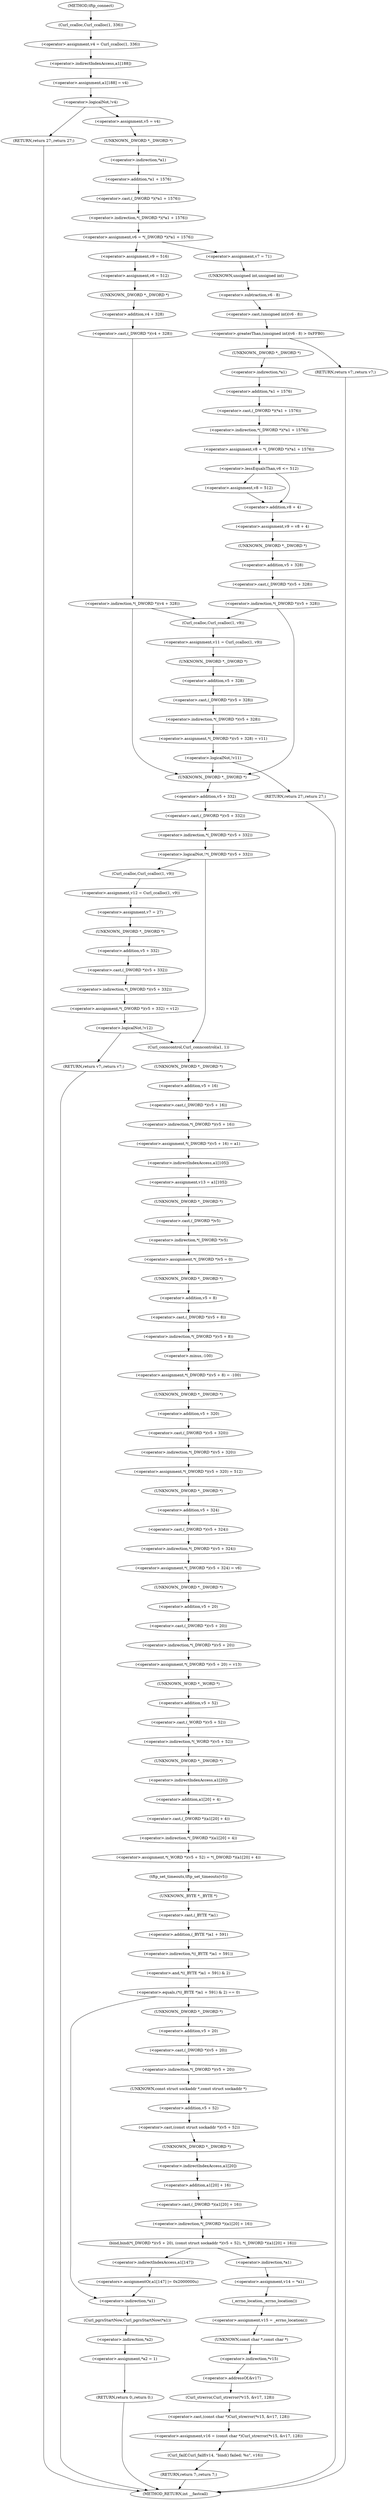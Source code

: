 digraph tftp_connect {  
"1000131" [label = "(<operator>.assignment,v4 = Curl_ccalloc(1, 336))" ]
"1000133" [label = "(Curl_ccalloc,Curl_ccalloc(1, 336))" ]
"1000136" [label = "(<operator>.assignment,a1[188] = v4)" ]
"1000137" [label = "(<operator>.indirectIndexAccess,a1[188])" ]
"1000142" [label = "(<operator>.logicalNot,!v4)" ]
"1000144" [label = "(RETURN,return 27;,return 27;)" ]
"1000146" [label = "(<operator>.assignment,v5 = v4)" ]
"1000149" [label = "(<operator>.assignment,v6 = *(_DWORD *)(*a1 + 1576))" ]
"1000151" [label = "(<operator>.indirection,*(_DWORD *)(*a1 + 1576))" ]
"1000152" [label = "(<operator>.cast,(_DWORD *)(*a1 + 1576))" ]
"1000153" [label = "(UNKNOWN,_DWORD *,_DWORD *)" ]
"1000154" [label = "(<operator>.addition,*a1 + 1576)" ]
"1000155" [label = "(<operator>.indirection,*a1)" ]
"1000161" [label = "(<operator>.assignment,v7 = 71)" ]
"1000165" [label = "(<operator>.greaterThan,(unsigned int)(v6 - 8) > 0xFFB0)" ]
"1000166" [label = "(<operator>.cast,(unsigned int)(v6 - 8))" ]
"1000167" [label = "(UNKNOWN,unsigned int,unsigned int)" ]
"1000168" [label = "(<operator>.subtraction,v6 - 8)" ]
"1000172" [label = "(RETURN,return v7;,return v7;)" ]
"1000174" [label = "(<operator>.assignment,v8 = *(_DWORD *)(*a1 + 1576))" ]
"1000176" [label = "(<operator>.indirection,*(_DWORD *)(*a1 + 1576))" ]
"1000177" [label = "(<operator>.cast,(_DWORD *)(*a1 + 1576))" ]
"1000178" [label = "(UNKNOWN,_DWORD *,_DWORD *)" ]
"1000179" [label = "(<operator>.addition,*a1 + 1576)" ]
"1000180" [label = "(<operator>.indirection,*a1)" ]
"1000184" [label = "(<operator>.lessEqualsThan,v6 <= 512)" ]
"1000187" [label = "(<operator>.assignment,v8 = 512)" ]
"1000190" [label = "(<operator>.assignment,v9 = v8 + 4)" ]
"1000192" [label = "(<operator>.addition,v8 + 4)" ]
"1000196" [label = "(<operator>.indirection,*(_DWORD *)(v5 + 328))" ]
"1000197" [label = "(<operator>.cast,(_DWORD *)(v5 + 328))" ]
"1000198" [label = "(UNKNOWN,_DWORD *,_DWORD *)" ]
"1000199" [label = "(<operator>.addition,v5 + 328)" ]
"1000205" [label = "(<operator>.assignment,v9 = 516)" ]
"1000208" [label = "(<operator>.assignment,v6 = 512)" ]
"1000212" [label = "(<operator>.indirection,*(_DWORD *)(v4 + 328))" ]
"1000213" [label = "(<operator>.cast,(_DWORD *)(v4 + 328))" ]
"1000214" [label = "(UNKNOWN,_DWORD *,_DWORD *)" ]
"1000215" [label = "(<operator>.addition,v4 + 328)" ]
"1000219" [label = "(<operator>.assignment,v11 = Curl_ccalloc(1, v9))" ]
"1000221" [label = "(Curl_ccalloc,Curl_ccalloc(1, v9))" ]
"1000224" [label = "(<operator>.assignment,*(_DWORD *)(v5 + 328) = v11)" ]
"1000225" [label = "(<operator>.indirection,*(_DWORD *)(v5 + 328))" ]
"1000226" [label = "(<operator>.cast,(_DWORD *)(v5 + 328))" ]
"1000227" [label = "(UNKNOWN,_DWORD *,_DWORD *)" ]
"1000228" [label = "(<operator>.addition,v5 + 328)" ]
"1000233" [label = "(<operator>.logicalNot,!v11)" ]
"1000235" [label = "(RETURN,return 27;,return 27;)" ]
"1000239" [label = "(<operator>.logicalNot,!*(_DWORD *)(v5 + 332))" ]
"1000240" [label = "(<operator>.indirection,*(_DWORD *)(v5 + 332))" ]
"1000241" [label = "(<operator>.cast,(_DWORD *)(v5 + 332))" ]
"1000242" [label = "(UNKNOWN,_DWORD *,_DWORD *)" ]
"1000243" [label = "(<operator>.addition,v5 + 332)" ]
"1000247" [label = "(<operator>.assignment,v12 = Curl_ccalloc(1, v9))" ]
"1000249" [label = "(Curl_ccalloc,Curl_ccalloc(1, v9))" ]
"1000252" [label = "(<operator>.assignment,v7 = 27)" ]
"1000255" [label = "(<operator>.assignment,*(_DWORD *)(v5 + 332) = v12)" ]
"1000256" [label = "(<operator>.indirection,*(_DWORD *)(v5 + 332))" ]
"1000257" [label = "(<operator>.cast,(_DWORD *)(v5 + 332))" ]
"1000258" [label = "(UNKNOWN,_DWORD *,_DWORD *)" ]
"1000259" [label = "(<operator>.addition,v5 + 332)" ]
"1000264" [label = "(<operator>.logicalNot,!v12)" ]
"1000266" [label = "(RETURN,return v7;,return v7;)" ]
"1000268" [label = "(Curl_conncontrol,Curl_conncontrol(a1, 1))" ]
"1000271" [label = "(<operator>.assignment,*(_DWORD *)(v5 + 16) = a1)" ]
"1000272" [label = "(<operator>.indirection,*(_DWORD *)(v5 + 16))" ]
"1000273" [label = "(<operator>.cast,(_DWORD *)(v5 + 16))" ]
"1000274" [label = "(UNKNOWN,_DWORD *,_DWORD *)" ]
"1000275" [label = "(<operator>.addition,v5 + 16)" ]
"1000279" [label = "(<operator>.assignment,v13 = a1[105])" ]
"1000281" [label = "(<operator>.indirectIndexAccess,a1[105])" ]
"1000284" [label = "(<operator>.assignment,*(_DWORD *)v5 = 0)" ]
"1000285" [label = "(<operator>.indirection,*(_DWORD *)v5)" ]
"1000286" [label = "(<operator>.cast,(_DWORD *)v5)" ]
"1000287" [label = "(UNKNOWN,_DWORD *,_DWORD *)" ]
"1000290" [label = "(<operator>.assignment,*(_DWORD *)(v5 + 8) = -100)" ]
"1000291" [label = "(<operator>.indirection,*(_DWORD *)(v5 + 8))" ]
"1000292" [label = "(<operator>.cast,(_DWORD *)(v5 + 8))" ]
"1000293" [label = "(UNKNOWN,_DWORD *,_DWORD *)" ]
"1000294" [label = "(<operator>.addition,v5 + 8)" ]
"1000297" [label = "(<operator>.minus,-100)" ]
"1000299" [label = "(<operator>.assignment,*(_DWORD *)(v5 + 320) = 512)" ]
"1000300" [label = "(<operator>.indirection,*(_DWORD *)(v5 + 320))" ]
"1000301" [label = "(<operator>.cast,(_DWORD *)(v5 + 320))" ]
"1000302" [label = "(UNKNOWN,_DWORD *,_DWORD *)" ]
"1000303" [label = "(<operator>.addition,v5 + 320)" ]
"1000307" [label = "(<operator>.assignment,*(_DWORD *)(v5 + 324) = v6)" ]
"1000308" [label = "(<operator>.indirection,*(_DWORD *)(v5 + 324))" ]
"1000309" [label = "(<operator>.cast,(_DWORD *)(v5 + 324))" ]
"1000310" [label = "(UNKNOWN,_DWORD *,_DWORD *)" ]
"1000311" [label = "(<operator>.addition,v5 + 324)" ]
"1000315" [label = "(<operator>.assignment,*(_DWORD *)(v5 + 20) = v13)" ]
"1000316" [label = "(<operator>.indirection,*(_DWORD *)(v5 + 20))" ]
"1000317" [label = "(<operator>.cast,(_DWORD *)(v5 + 20))" ]
"1000318" [label = "(UNKNOWN,_DWORD *,_DWORD *)" ]
"1000319" [label = "(<operator>.addition,v5 + 20)" ]
"1000323" [label = "(<operator>.assignment,*(_WORD *)(v5 + 52) = *(_DWORD *)(a1[20] + 4))" ]
"1000324" [label = "(<operator>.indirection,*(_WORD *)(v5 + 52))" ]
"1000325" [label = "(<operator>.cast,(_WORD *)(v5 + 52))" ]
"1000326" [label = "(UNKNOWN,_WORD *,_WORD *)" ]
"1000327" [label = "(<operator>.addition,v5 + 52)" ]
"1000330" [label = "(<operator>.indirection,*(_DWORD *)(a1[20] + 4))" ]
"1000331" [label = "(<operator>.cast,(_DWORD *)(a1[20] + 4))" ]
"1000332" [label = "(UNKNOWN,_DWORD *,_DWORD *)" ]
"1000333" [label = "(<operator>.addition,a1[20] + 4)" ]
"1000334" [label = "(<operator>.indirectIndexAccess,a1[20])" ]
"1000338" [label = "(tftp_set_timeouts,tftp_set_timeouts(v5))" ]
"1000341" [label = "(<operator>.equals,(*((_BYTE *)a1 + 591) & 2) == 0)" ]
"1000342" [label = "(<operator>.and,*((_BYTE *)a1 + 591) & 2)" ]
"1000343" [label = "(<operator>.indirection,*((_BYTE *)a1 + 591))" ]
"1000344" [label = "(<operator>.addition,(_BYTE *)a1 + 591)" ]
"1000345" [label = "(<operator>.cast,(_BYTE *)a1)" ]
"1000346" [label = "(UNKNOWN,_BYTE *,_BYTE *)" ]
"1000353" [label = "(bind,bind(*(_DWORD *)(v5 + 20), (const struct sockaddr *)(v5 + 52), *(_DWORD *)(a1[20] + 16)))" ]
"1000354" [label = "(<operator>.indirection,*(_DWORD *)(v5 + 20))" ]
"1000355" [label = "(<operator>.cast,(_DWORD *)(v5 + 20))" ]
"1000356" [label = "(UNKNOWN,_DWORD *,_DWORD *)" ]
"1000357" [label = "(<operator>.addition,v5 + 20)" ]
"1000360" [label = "(<operator>.cast,(const struct sockaddr *)(v5 + 52))" ]
"1000361" [label = "(UNKNOWN,const struct sockaddr *,const struct sockaddr *)" ]
"1000362" [label = "(<operator>.addition,v5 + 52)" ]
"1000365" [label = "(<operator>.indirection,*(_DWORD *)(a1[20] + 16))" ]
"1000366" [label = "(<operator>.cast,(_DWORD *)(a1[20] + 16))" ]
"1000367" [label = "(UNKNOWN,_DWORD *,_DWORD *)" ]
"1000368" [label = "(<operator>.addition,a1[20] + 16)" ]
"1000369" [label = "(<operator>.indirectIndexAccess,a1[20])" ]
"1000374" [label = "(<operator>.assignment,v14 = *a1)" ]
"1000376" [label = "(<operator>.indirection,*a1)" ]
"1000378" [label = "(<operator>.assignment,v15 = _errno_location())" ]
"1000380" [label = "(_errno_location,_errno_location())" ]
"1000381" [label = "(<operator>.assignment,v16 = (const char *)Curl_strerror(*v15, &v17, 128))" ]
"1000383" [label = "(<operator>.cast,(const char *)Curl_strerror(*v15, &v17, 128))" ]
"1000384" [label = "(UNKNOWN,const char *,const char *)" ]
"1000385" [label = "(Curl_strerror,Curl_strerror(*v15, &v17, 128))" ]
"1000386" [label = "(<operator>.indirection,*v15)" ]
"1000388" [label = "(<operator>.addressOf,&v17)" ]
"1000391" [label = "(Curl_failf,Curl_failf(v14, \"bind() failed; %s\", v16))" ]
"1000395" [label = "(RETURN,return 7;,return 7;)" ]
"1000397" [label = "(<operators>.assignmentOr,a1[147] |= 0x2000000u)" ]
"1000398" [label = "(<operator>.indirectIndexAccess,a1[147])" ]
"1000402" [label = "(Curl_pgrsStartNow,Curl_pgrsStartNow(*a1))" ]
"1000403" [label = "(<operator>.indirection,*a1)" ]
"1000405" [label = "(<operator>.assignment,*a2 = 1)" ]
"1000406" [label = "(<operator>.indirection,*a2)" ]
"1000409" [label = "(RETURN,return 0;,return 0;)" ]
"1000114" [label = "(METHOD,tftp_connect)" ]
"1000411" [label = "(METHOD_RETURN,int __fastcall)" ]
  "1000131" -> "1000137" 
  "1000133" -> "1000131" 
  "1000136" -> "1000142" 
  "1000137" -> "1000136" 
  "1000142" -> "1000144" 
  "1000142" -> "1000146" 
  "1000144" -> "1000411" 
  "1000146" -> "1000153" 
  "1000149" -> "1000161" 
  "1000149" -> "1000205" 
  "1000151" -> "1000149" 
  "1000152" -> "1000151" 
  "1000153" -> "1000155" 
  "1000154" -> "1000152" 
  "1000155" -> "1000154" 
  "1000161" -> "1000167" 
  "1000165" -> "1000172" 
  "1000165" -> "1000178" 
  "1000166" -> "1000165" 
  "1000167" -> "1000168" 
  "1000168" -> "1000166" 
  "1000172" -> "1000411" 
  "1000174" -> "1000184" 
  "1000176" -> "1000174" 
  "1000177" -> "1000176" 
  "1000178" -> "1000180" 
  "1000179" -> "1000177" 
  "1000180" -> "1000179" 
  "1000184" -> "1000187" 
  "1000184" -> "1000192" 
  "1000187" -> "1000192" 
  "1000190" -> "1000198" 
  "1000192" -> "1000190" 
  "1000196" -> "1000242" 
  "1000196" -> "1000221" 
  "1000197" -> "1000196" 
  "1000198" -> "1000199" 
  "1000199" -> "1000197" 
  "1000205" -> "1000208" 
  "1000208" -> "1000214" 
  "1000212" -> "1000242" 
  "1000212" -> "1000221" 
  "1000213" -> "1000212" 
  "1000214" -> "1000215" 
  "1000215" -> "1000213" 
  "1000219" -> "1000227" 
  "1000221" -> "1000219" 
  "1000224" -> "1000233" 
  "1000225" -> "1000224" 
  "1000226" -> "1000225" 
  "1000227" -> "1000228" 
  "1000228" -> "1000226" 
  "1000233" -> "1000235" 
  "1000233" -> "1000242" 
  "1000235" -> "1000411" 
  "1000239" -> "1000249" 
  "1000239" -> "1000268" 
  "1000240" -> "1000239" 
  "1000241" -> "1000240" 
  "1000242" -> "1000243" 
  "1000243" -> "1000241" 
  "1000247" -> "1000252" 
  "1000249" -> "1000247" 
  "1000252" -> "1000258" 
  "1000255" -> "1000264" 
  "1000256" -> "1000255" 
  "1000257" -> "1000256" 
  "1000258" -> "1000259" 
  "1000259" -> "1000257" 
  "1000264" -> "1000266" 
  "1000264" -> "1000268" 
  "1000266" -> "1000411" 
  "1000268" -> "1000274" 
  "1000271" -> "1000281" 
  "1000272" -> "1000271" 
  "1000273" -> "1000272" 
  "1000274" -> "1000275" 
  "1000275" -> "1000273" 
  "1000279" -> "1000287" 
  "1000281" -> "1000279" 
  "1000284" -> "1000293" 
  "1000285" -> "1000284" 
  "1000286" -> "1000285" 
  "1000287" -> "1000286" 
  "1000290" -> "1000302" 
  "1000291" -> "1000297" 
  "1000292" -> "1000291" 
  "1000293" -> "1000294" 
  "1000294" -> "1000292" 
  "1000297" -> "1000290" 
  "1000299" -> "1000310" 
  "1000300" -> "1000299" 
  "1000301" -> "1000300" 
  "1000302" -> "1000303" 
  "1000303" -> "1000301" 
  "1000307" -> "1000318" 
  "1000308" -> "1000307" 
  "1000309" -> "1000308" 
  "1000310" -> "1000311" 
  "1000311" -> "1000309" 
  "1000315" -> "1000326" 
  "1000316" -> "1000315" 
  "1000317" -> "1000316" 
  "1000318" -> "1000319" 
  "1000319" -> "1000317" 
  "1000323" -> "1000338" 
  "1000324" -> "1000332" 
  "1000325" -> "1000324" 
  "1000326" -> "1000327" 
  "1000327" -> "1000325" 
  "1000330" -> "1000323" 
  "1000331" -> "1000330" 
  "1000332" -> "1000334" 
  "1000333" -> "1000331" 
  "1000334" -> "1000333" 
  "1000338" -> "1000346" 
  "1000341" -> "1000356" 
  "1000341" -> "1000403" 
  "1000342" -> "1000341" 
  "1000343" -> "1000342" 
  "1000344" -> "1000343" 
  "1000345" -> "1000344" 
  "1000346" -> "1000345" 
  "1000353" -> "1000376" 
  "1000353" -> "1000398" 
  "1000354" -> "1000361" 
  "1000355" -> "1000354" 
  "1000356" -> "1000357" 
  "1000357" -> "1000355" 
  "1000360" -> "1000367" 
  "1000361" -> "1000362" 
  "1000362" -> "1000360" 
  "1000365" -> "1000353" 
  "1000366" -> "1000365" 
  "1000367" -> "1000369" 
  "1000368" -> "1000366" 
  "1000369" -> "1000368" 
  "1000374" -> "1000380" 
  "1000376" -> "1000374" 
  "1000378" -> "1000384" 
  "1000380" -> "1000378" 
  "1000381" -> "1000391" 
  "1000383" -> "1000381" 
  "1000384" -> "1000386" 
  "1000385" -> "1000383" 
  "1000386" -> "1000388" 
  "1000388" -> "1000385" 
  "1000391" -> "1000395" 
  "1000395" -> "1000411" 
  "1000397" -> "1000403" 
  "1000398" -> "1000397" 
  "1000402" -> "1000406" 
  "1000403" -> "1000402" 
  "1000405" -> "1000409" 
  "1000406" -> "1000405" 
  "1000409" -> "1000411" 
  "1000114" -> "1000133" 
}
